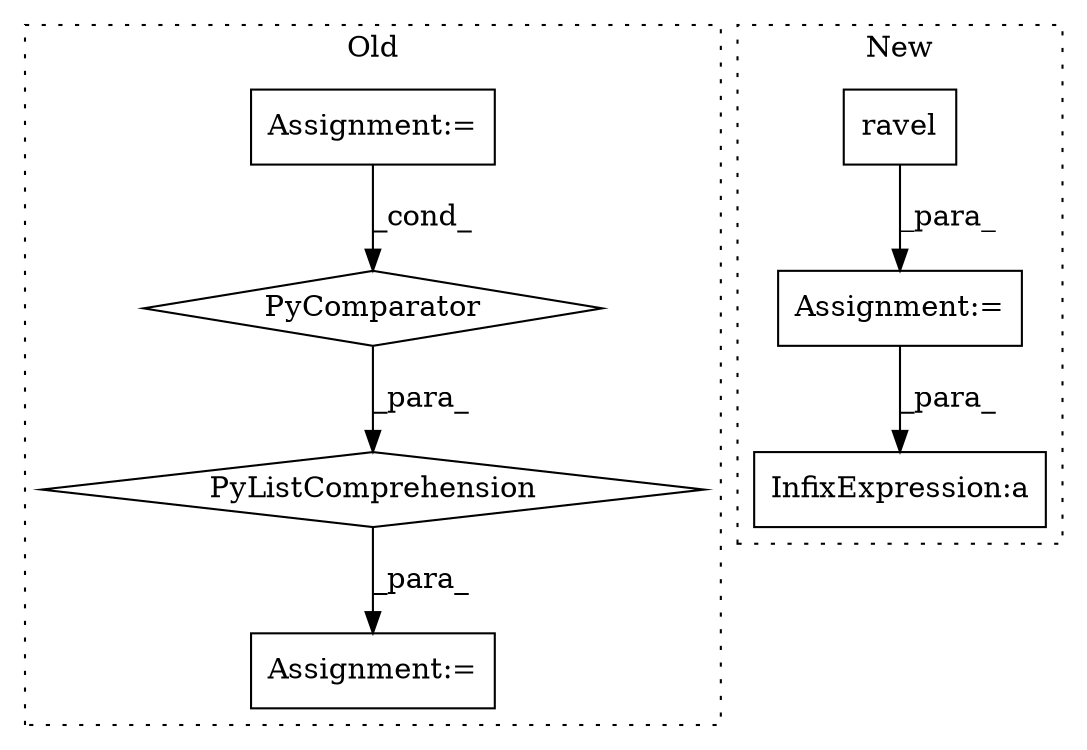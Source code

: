 digraph G {
subgraph cluster0 {
1 [label="PyComparator" a="113" s="7681" l="28" shape="diamond"];
3 [label="Assignment:=" a="7" s="7681" l="28" shape="box"];
5 [label="PyListComprehension" a="109" s="7581" l="136" shape="diamond"];
6 [label="Assignment:=" a="7" s="7567" l="14" shape="box"];
label = "Old";
style="dotted";
}
subgraph cluster1 {
2 [label="ravel" a="32" s="7449" l="7" shape="box"];
4 [label="Assignment:=" a="7" s="7412" l="1" shape="box"];
7 [label="InfixExpression:a" a="27" s="7784" l="3" shape="box"];
label = "New";
style="dotted";
}
1 -> 5 [label="_para_"];
2 -> 4 [label="_para_"];
3 -> 1 [label="_cond_"];
4 -> 7 [label="_para_"];
5 -> 6 [label="_para_"];
}